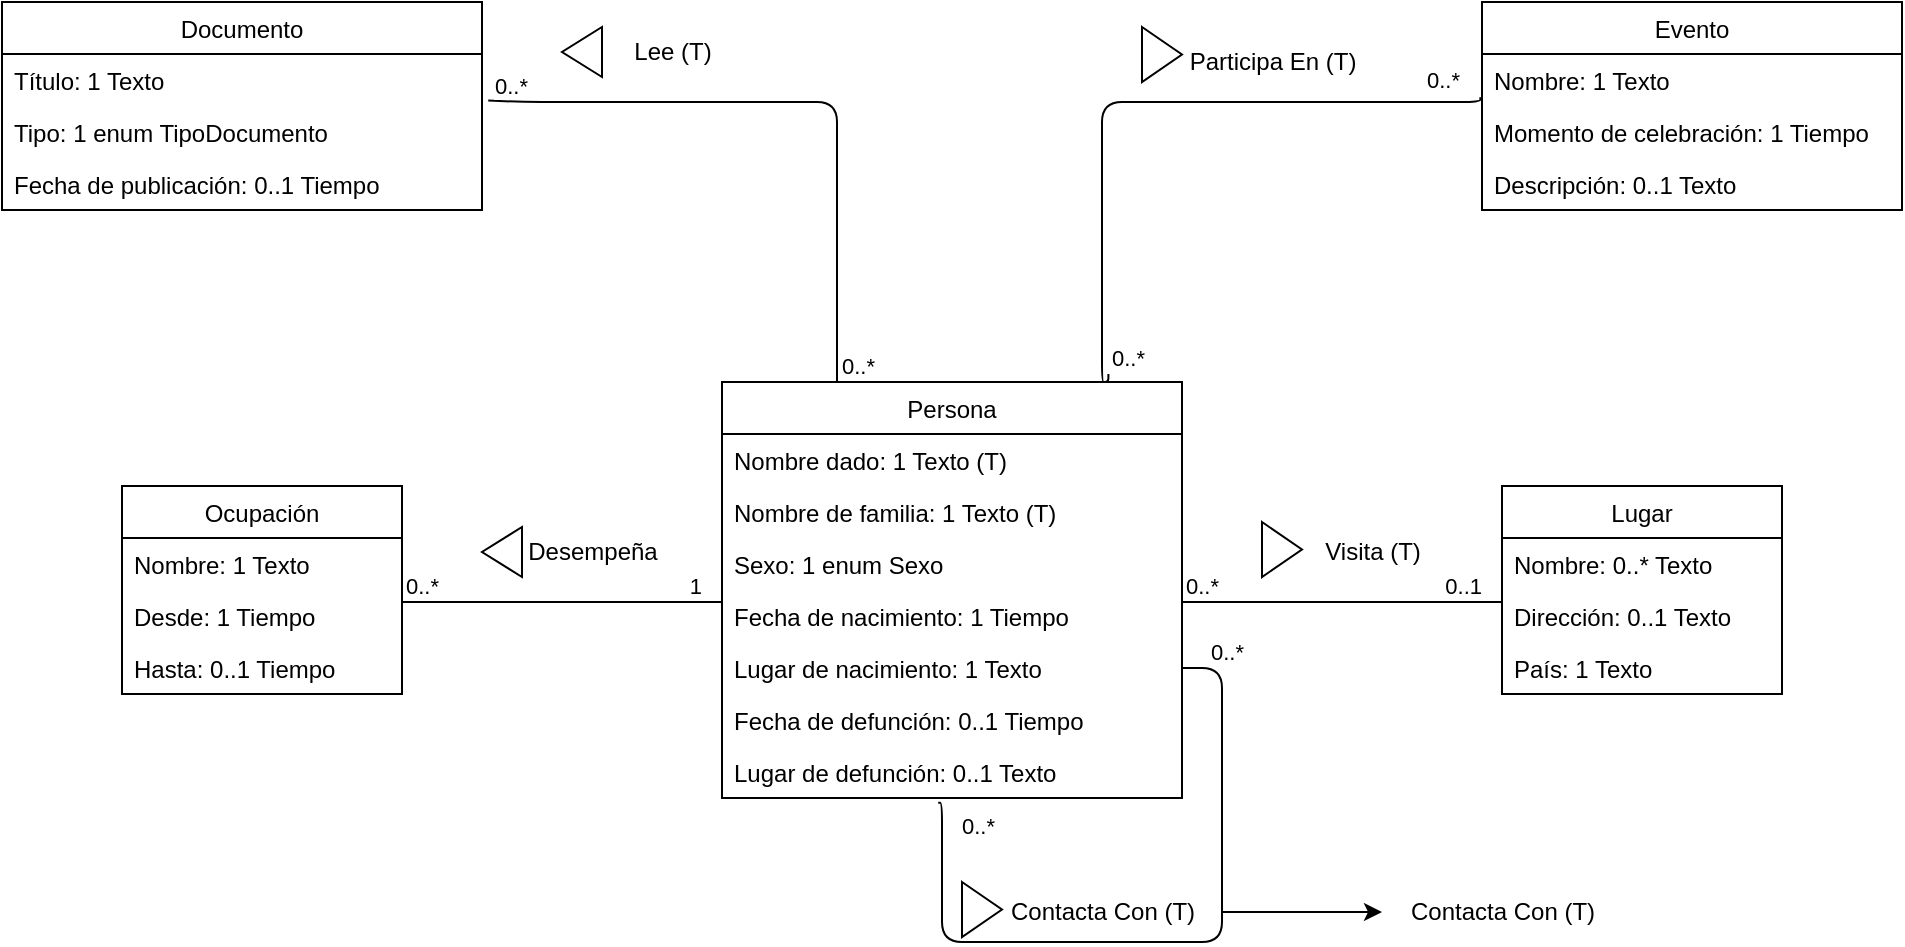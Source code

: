<mxfile version="12.2.4" pages="1"><diagram id="RMa6ax2IpttcV2E_YFIO" name="Página-1"><mxGraphModel dx="1750" dy="908" grid="1" gridSize="10" guides="1" tooltips="1" connect="1" arrows="1" fold="1" page="1" pageScale="1" pageWidth="850" pageHeight="1100" math="0" shadow="0"><root><mxCell id="0"/><mxCell id="1" parent="0"/><mxCell id="2" value="Persona" style="swimlane;fontStyle=0;childLayout=stackLayout;horizontal=1;startSize=26;fillColor=none;horizontalStack=0;resizeParent=1;resizeParentMax=0;resizeLast=0;collapsible=1;marginBottom=0;" parent="1" vertex="1"><mxGeometry x="350" y="240" width="230" height="208" as="geometry"/></mxCell><mxCell id="3" value="Nombre dado: 1 Texto (T)" style="text;strokeColor=none;fillColor=none;align=left;verticalAlign=top;spacingLeft=4;spacingRight=4;overflow=hidden;rotatable=0;points=[[0,0.5],[1,0.5]];portConstraint=eastwest;" parent="2" vertex="1"><mxGeometry y="26" width="230" height="26" as="geometry"/></mxCell><mxCell id="4" value="Nombre de familia: 1 Texto (T)" style="text;strokeColor=none;fillColor=none;align=left;verticalAlign=top;spacingLeft=4;spacingRight=4;overflow=hidden;rotatable=0;points=[[0,0.5],[1,0.5]];portConstraint=eastwest;" parent="2" vertex="1"><mxGeometry y="52" width="230" height="26" as="geometry"/></mxCell><mxCell id="5" value="Sexo: 1 enum Sexo" style="text;strokeColor=none;fillColor=none;align=left;verticalAlign=top;spacingLeft=4;spacingRight=4;overflow=hidden;rotatable=0;points=[[0,0.5],[1,0.5]];portConstraint=eastwest;" parent="2" vertex="1"><mxGeometry y="78" width="230" height="26" as="geometry"/></mxCell><mxCell id="10" value="Fecha de nacimiento: 1 Tiempo" style="text;strokeColor=none;fillColor=none;align=left;verticalAlign=top;spacingLeft=4;spacingRight=4;overflow=hidden;rotatable=0;points=[[0,0.5],[1,0.5]];portConstraint=eastwest;" parent="2" vertex="1"><mxGeometry y="104" width="230" height="26" as="geometry"/></mxCell><mxCell id="11" value="Lugar de nacimiento: 1 Texto&#10;" style="text;strokeColor=none;fillColor=none;align=left;verticalAlign=top;spacingLeft=4;spacingRight=4;overflow=hidden;rotatable=0;points=[[0,0.5],[1,0.5]];portConstraint=eastwest;" parent="2" vertex="1"><mxGeometry y="130" width="230" height="26" as="geometry"/></mxCell><mxCell id="12" value="Fecha de defunción: 0..1 Tiempo" style="text;strokeColor=none;fillColor=none;align=left;verticalAlign=top;spacingLeft=4;spacingRight=4;overflow=hidden;rotatable=0;points=[[0,0.5],[1,0.5]];portConstraint=eastwest;" parent="2" vertex="1"><mxGeometry y="156" width="230" height="26" as="geometry"/></mxCell><mxCell id="13" value="Lugar de defunción: 0..1 Texto&#10;" style="text;strokeColor=none;fillColor=none;align=left;verticalAlign=top;spacingLeft=4;spacingRight=4;overflow=hidden;rotatable=0;points=[[0,0.5],[1,0.5]];portConstraint=eastwest;" parent="2" vertex="1"><mxGeometry y="182" width="230" height="26" as="geometry"/></mxCell><mxCell id="14" value="" style="endArrow=none;html=1;edgeStyle=orthogonalEdgeStyle;entryX=1;entryY=0.5;entryDx=0;entryDy=0;exitX=0.47;exitY=1.092;exitDx=0;exitDy=0;exitPerimeter=0;" parent="2" source="13" target="11" edge="1"><mxGeometry relative="1" as="geometry"><mxPoint x="110" y="250" as="sourcePoint"/><mxPoint x="250" y="80" as="targetPoint"/><Array as="points"><mxPoint x="110" y="210"/><mxPoint x="110" y="280"/><mxPoint x="250" y="280"/><mxPoint x="250" y="143"/></Array></mxGeometry></mxCell><mxCell id="15" value="0..*" style="edgeLabel;resizable=0;html=1;align=left;verticalAlign=bottom;" parent="14" connectable="0" vertex="1"><mxGeometry x="-1" relative="1" as="geometry"><mxPoint x="10" y="20" as="offset"/></mxGeometry></mxCell><mxCell id="16" value="0..*" style="edgeLabel;resizable=0;html=1;align=right;verticalAlign=bottom;" parent="14" connectable="0" vertex="1"><mxGeometry x="1" relative="1" as="geometry"><mxPoint x="31" as="offset"/></mxGeometry></mxCell><mxCell id="67" value="" style="edgeStyle=orthogonalEdgeStyle;rounded=0;orthogonalLoop=1;jettySize=auto;html=1;" edge="1" parent="1" source="17" target="66"><mxGeometry relative="1" as="geometry"/></mxCell><mxCell id="17" value="Contacta Con (T)" style="text;html=1;align=center;verticalAlign=middle;resizable=0;points=[];autosize=1;strokeColor=none;fillColor=none;" parent="1" vertex="1"><mxGeometry x="480" y="490" width="120" height="30" as="geometry"/></mxCell><mxCell id="66" value="Contacta Con (T)" style="text;html=1;align=center;verticalAlign=middle;resizable=0;points=[];autosize=1;strokeColor=none;fillColor=none;" vertex="1" parent="1"><mxGeometry x="680" y="490" width="120" height="30" as="geometry"/></mxCell><mxCell id="18" value="" style="triangle;whiteSpace=wrap;html=1;" parent="1" vertex="1"><mxGeometry x="470" y="490" width="20" height="27.5" as="geometry"/></mxCell><mxCell id="24" value="Lugar" style="swimlane;fontStyle=0;childLayout=stackLayout;horizontal=1;startSize=26;fillColor=none;horizontalStack=0;resizeParent=1;resizeParentMax=0;resizeLast=0;collapsible=1;marginBottom=0;" parent="1" vertex="1"><mxGeometry x="740" y="292" width="140" height="104" as="geometry"/></mxCell><mxCell id="25" value="Nombre: 0..* Texto" style="text;strokeColor=none;fillColor=none;align=left;verticalAlign=top;spacingLeft=4;spacingRight=4;overflow=hidden;rotatable=0;points=[[0,0.5],[1,0.5]];portConstraint=eastwest;" parent="24" vertex="1"><mxGeometry y="26" width="140" height="26" as="geometry"/></mxCell><mxCell id="26" value="Dirección: 0..1 Texto" style="text;strokeColor=none;fillColor=none;align=left;verticalAlign=top;spacingLeft=4;spacingRight=4;overflow=hidden;rotatable=0;points=[[0,0.5],[1,0.5]];portConstraint=eastwest;" parent="24" vertex="1"><mxGeometry y="52" width="140" height="26" as="geometry"/></mxCell><mxCell id="27" value="País: 1 Texto" style="text;strokeColor=none;fillColor=none;align=left;verticalAlign=top;spacingLeft=4;spacingRight=4;overflow=hidden;rotatable=0;points=[[0,0.5],[1,0.5]];portConstraint=eastwest;" parent="24" vertex="1"><mxGeometry y="78" width="140" height="26" as="geometry"/></mxCell><mxCell id="28" value="Visita (T)" style="text;html=1;align=center;verticalAlign=middle;resizable=0;points=[];autosize=1;strokeColor=none;fillColor=none;" parent="1" vertex="1"><mxGeometry x="640" y="310" width="70" height="30" as="geometry"/></mxCell><mxCell id="29" value="" style="triangle;whiteSpace=wrap;html=1;" parent="1" vertex="1"><mxGeometry x="620" y="310" width="20" height="27.5" as="geometry"/></mxCell><mxCell id="30" value="" style="endArrow=none;html=1;edgeStyle=orthogonalEdgeStyle;" parent="1" edge="1"><mxGeometry relative="1" as="geometry"><mxPoint x="580" y="350" as="sourcePoint"/><mxPoint x="740" y="350" as="targetPoint"/></mxGeometry></mxCell><mxCell id="31" value="0..*" style="edgeLabel;resizable=0;html=1;align=left;verticalAlign=bottom;" parent="30" connectable="0" vertex="1"><mxGeometry x="-1" relative="1" as="geometry"/></mxCell><mxCell id="32" value="0..1" style="edgeLabel;resizable=0;html=1;align=right;verticalAlign=bottom;" parent="30" connectable="0" vertex="1"><mxGeometry x="1" relative="1" as="geometry"><mxPoint x="-10" as="offset"/></mxGeometry></mxCell><mxCell id="34" value="Ocupación" style="swimlane;fontStyle=0;childLayout=stackLayout;horizontal=1;startSize=26;fillColor=none;horizontalStack=0;resizeParent=1;resizeParentMax=0;resizeLast=0;collapsible=1;marginBottom=0;" parent="1" vertex="1"><mxGeometry x="50" y="292" width="140" height="104" as="geometry"/></mxCell><mxCell id="35" value="Nombre: 1 Texto" style="text;strokeColor=none;fillColor=none;align=left;verticalAlign=top;spacingLeft=4;spacingRight=4;overflow=hidden;rotatable=0;points=[[0,0.5],[1,0.5]];portConstraint=eastwest;" parent="34" vertex="1"><mxGeometry y="26" width="140" height="26" as="geometry"/></mxCell><mxCell id="36" value="Desde: 1 Tiempo&#10;" style="text;strokeColor=none;fillColor=none;align=left;verticalAlign=top;spacingLeft=4;spacingRight=4;overflow=hidden;rotatable=0;points=[[0,0.5],[1,0.5]];portConstraint=eastwest;" parent="34" vertex="1"><mxGeometry y="52" width="140" height="26" as="geometry"/></mxCell><mxCell id="37" value="Hasta: 0..1 Tiempo&#10;" style="text;strokeColor=none;fillColor=none;align=left;verticalAlign=top;spacingLeft=4;spacingRight=4;overflow=hidden;rotatable=0;points=[[0,0.5],[1,0.5]];portConstraint=eastwest;" parent="34" vertex="1"><mxGeometry y="78" width="140" height="26" as="geometry"/></mxCell><mxCell id="38" value="Desempeña " style="text;html=1;align=center;verticalAlign=middle;resizable=0;points=[];autosize=1;strokeColor=none;fillColor=none;" parent="1" vertex="1"><mxGeometry x="240" y="310" width="90" height="30" as="geometry"/></mxCell><mxCell id="40" value="" style="endArrow=none;html=1;edgeStyle=orthogonalEdgeStyle;" parent="1" edge="1"><mxGeometry relative="1" as="geometry"><mxPoint x="190" y="350" as="sourcePoint"/><mxPoint x="350" y="350" as="targetPoint"/></mxGeometry></mxCell><mxCell id="41" value="0..*" style="edgeLabel;resizable=0;html=1;align=left;verticalAlign=bottom;" parent="40" connectable="0" vertex="1"><mxGeometry x="-1" relative="1" as="geometry"/></mxCell><mxCell id="42" value="1" style="edgeLabel;resizable=0;html=1;align=right;verticalAlign=bottom;" parent="40" connectable="0" vertex="1"><mxGeometry x="1" relative="1" as="geometry"><mxPoint x="-10" as="offset"/></mxGeometry></mxCell><mxCell id="43" value="" style="triangle;whiteSpace=wrap;html=1;direction=west;" parent="1" vertex="1"><mxGeometry x="230" y="312.5" width="20" height="25" as="geometry"/></mxCell><mxCell id="44" value="" style="endArrow=none;html=1;edgeStyle=orthogonalEdgeStyle;exitX=0.84;exitY=-0.019;exitDx=0;exitDy=0;exitPerimeter=0;entryX=-0.004;entryY=0.831;entryDx=0;entryDy=0;entryPerimeter=0;" parent="1" source="2" target="51" edge="1"><mxGeometry relative="1" as="geometry"><mxPoint x="510" y="100" as="sourcePoint"/><mxPoint x="670" y="100" as="targetPoint"/><Array as="points"><mxPoint x="543" y="240"/><mxPoint x="540" y="240"/><mxPoint x="540" y="100"/><mxPoint x="729" y="100"/></Array></mxGeometry></mxCell><mxCell id="45" value="0..*" style="edgeLabel;resizable=0;html=1;align=left;verticalAlign=bottom;" parent="44" connectable="0" vertex="1"><mxGeometry x="-1" relative="1" as="geometry"/></mxCell><mxCell id="46" value="0..*" style="edgeLabel;resizable=0;html=1;align=right;verticalAlign=bottom;" parent="44" connectable="0" vertex="1"><mxGeometry x="1" relative="1" as="geometry"><mxPoint x="-10" as="offset"/></mxGeometry></mxCell><mxCell id="47" value="Participa En (T)" style="text;html=1;align=center;verticalAlign=middle;resizable=0;points=[];autosize=1;strokeColor=none;fillColor=none;" parent="1" vertex="1"><mxGeometry x="570" y="65" width="110" height="30" as="geometry"/></mxCell><mxCell id="48" value="" style="triangle;whiteSpace=wrap;html=1;" parent="1" vertex="1"><mxGeometry x="560" y="62.5" width="20" height="27.5" as="geometry"/></mxCell><mxCell id="50" value="Evento" style="swimlane;fontStyle=0;childLayout=stackLayout;horizontal=1;startSize=26;fillColor=none;horizontalStack=0;resizeParent=1;resizeParentMax=0;resizeLast=0;collapsible=1;marginBottom=0;" parent="1" vertex="1"><mxGeometry x="730" y="50" width="210" height="104" as="geometry"/></mxCell><mxCell id="51" value="Nombre: 1 Texto" style="text;strokeColor=none;fillColor=none;align=left;verticalAlign=top;spacingLeft=4;spacingRight=4;overflow=hidden;rotatable=0;points=[[0,0.5],[1,0.5]];portConstraint=eastwest;" parent="50" vertex="1"><mxGeometry y="26" width="210" height="26" as="geometry"/></mxCell><mxCell id="52" value="Momento de celebración: 1 Tiempo" style="text;strokeColor=none;fillColor=none;align=left;verticalAlign=top;spacingLeft=4;spacingRight=4;overflow=hidden;rotatable=0;points=[[0,0.5],[1,0.5]];portConstraint=eastwest;" parent="50" vertex="1"><mxGeometry y="52" width="210" height="26" as="geometry"/></mxCell><mxCell id="53" value="Descripción: 0..1 Texto" style="text;strokeColor=none;fillColor=none;align=left;verticalAlign=top;spacingLeft=4;spacingRight=4;overflow=hidden;rotatable=0;points=[[0,0.5],[1,0.5]];portConstraint=eastwest;" parent="50" vertex="1"><mxGeometry y="78" width="210" height="26" as="geometry"/></mxCell><mxCell id="54" value="" style="endArrow=none;html=1;edgeStyle=orthogonalEdgeStyle;exitX=0.25;exitY=0;exitDx=0;exitDy=0;entryX=1.013;entryY=0.892;entryDx=0;entryDy=0;entryPerimeter=0;" parent="1" source="2" target="60" edge="1"><mxGeometry relative="1" as="geometry"><mxPoint x="465" y="240" as="sourcePoint"/><mxPoint x="210" y="90" as="targetPoint"/><Array as="points"><mxPoint x="408" y="100"/><mxPoint x="250" y="100"/><mxPoint x="250" y="99"/></Array></mxGeometry></mxCell><mxCell id="55" value="0..*" style="edgeLabel;resizable=0;html=1;align=left;verticalAlign=bottom;" parent="54" connectable="0" vertex="1"><mxGeometry x="-1" relative="1" as="geometry"/></mxCell><mxCell id="56" value="0..*" style="edgeLabel;resizable=0;html=1;align=right;verticalAlign=bottom;" parent="54" connectable="0" vertex="1"><mxGeometry x="1" relative="1" as="geometry"><mxPoint x="20" y="1" as="offset"/></mxGeometry></mxCell><mxCell id="59" value="Documento" style="swimlane;fontStyle=0;childLayout=stackLayout;horizontal=1;startSize=26;fillColor=none;horizontalStack=0;resizeParent=1;resizeParentMax=0;resizeLast=0;collapsible=1;marginBottom=0;" parent="1" vertex="1"><mxGeometry x="-10" y="50" width="240" height="104" as="geometry"/></mxCell><mxCell id="60" value="Título: 1 Texto&#10;" style="text;strokeColor=none;fillColor=none;align=left;verticalAlign=top;spacingLeft=4;spacingRight=4;overflow=hidden;rotatable=0;points=[[0,0.5],[1,0.5]];portConstraint=eastwest;" parent="59" vertex="1"><mxGeometry y="26" width="240" height="26" as="geometry"/></mxCell><mxCell id="61" value="Tipo: 1 enum TipoDocumento&#10;" style="text;strokeColor=none;fillColor=none;align=left;verticalAlign=top;spacingLeft=4;spacingRight=4;overflow=hidden;rotatable=0;points=[[0,0.5],[1,0.5]];portConstraint=eastwest;" parent="59" vertex="1"><mxGeometry y="52" width="240" height="26" as="geometry"/></mxCell><mxCell id="62" value="Fecha de publicación: 0..1 Tiempo&#10;" style="text;strokeColor=none;fillColor=none;align=left;verticalAlign=top;spacingLeft=4;spacingRight=4;overflow=hidden;rotatable=0;points=[[0,0.5],[1,0.5]];portConstraint=eastwest;" parent="59" vertex="1"><mxGeometry y="78" width="240" height="26" as="geometry"/></mxCell><mxCell id="63" value="Lee (T)  " style="text;html=1;align=center;verticalAlign=middle;resizable=0;points=[];autosize=1;strokeColor=none;fillColor=none;" parent="1" vertex="1"><mxGeometry x="295" y="60" width="60" height="30" as="geometry"/></mxCell><mxCell id="65" value="" style="triangle;whiteSpace=wrap;html=1;direction=west;" parent="1" vertex="1"><mxGeometry x="270" y="62.5" width="20" height="25" as="geometry"/></mxCell></root></mxGraphModel></diagram></mxfile>